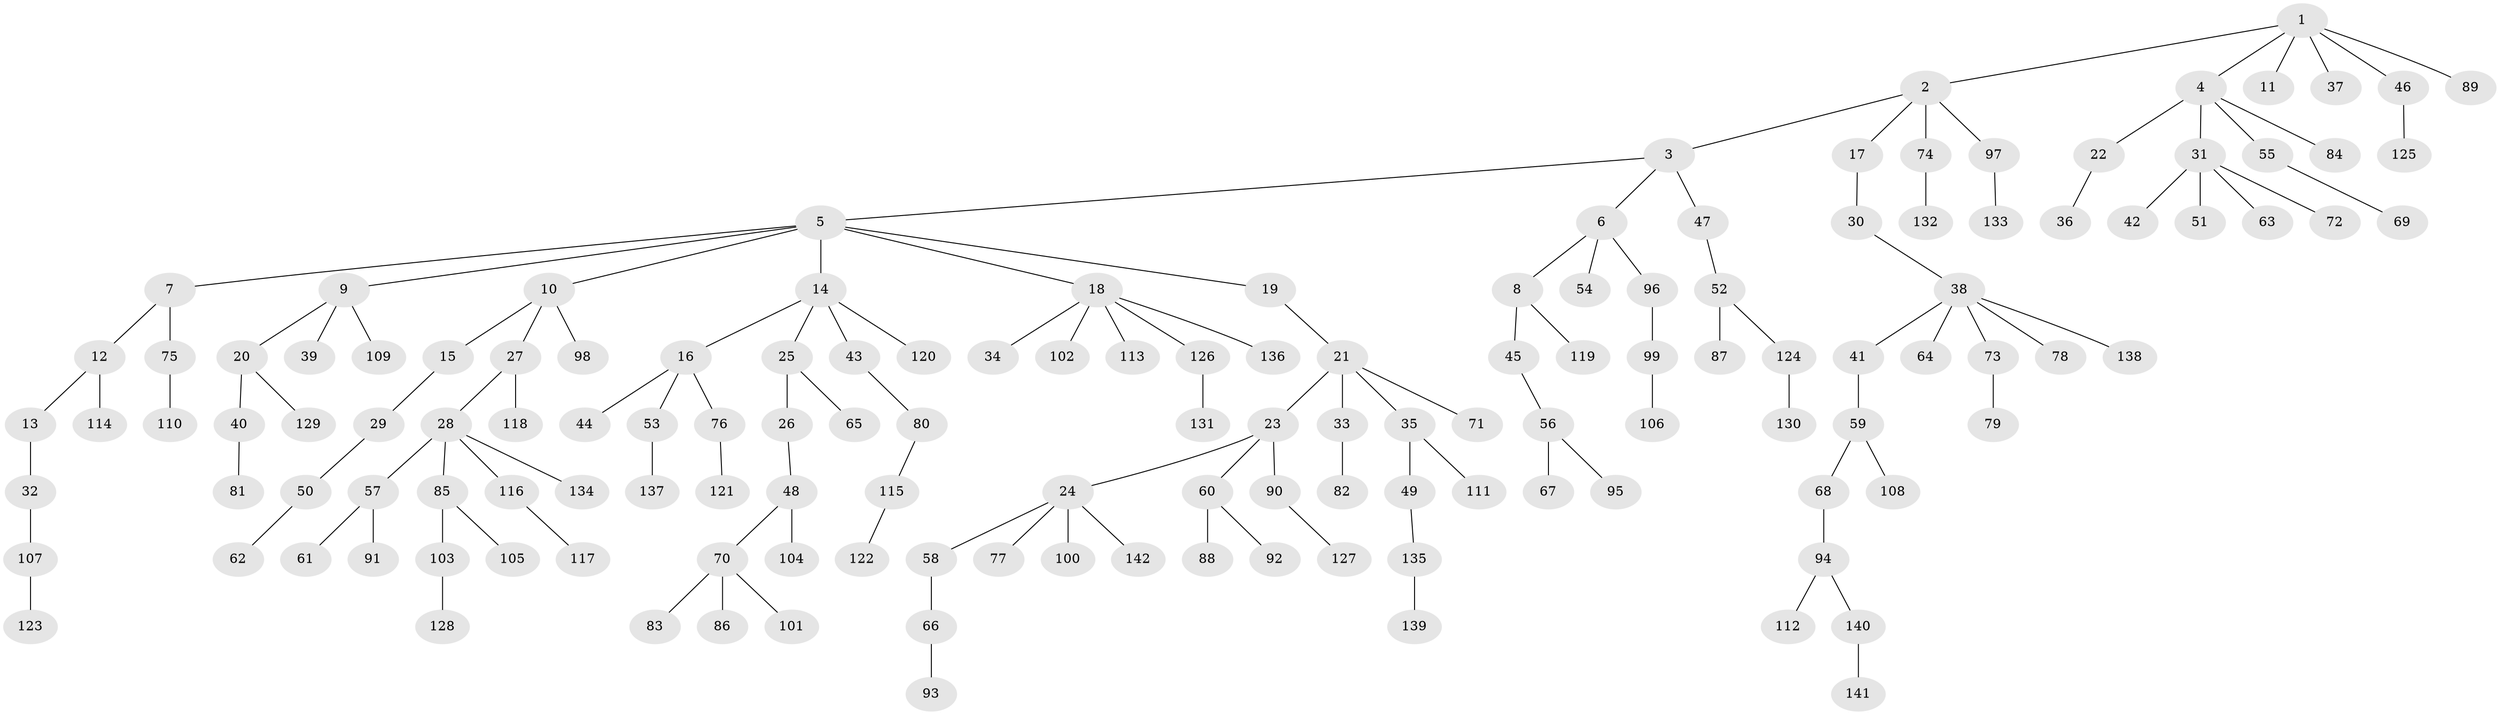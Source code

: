 // Generated by graph-tools (version 1.1) at 2025/50/03/09/25 03:50:25]
// undirected, 142 vertices, 141 edges
graph export_dot {
graph [start="1"]
  node [color=gray90,style=filled];
  1;
  2;
  3;
  4;
  5;
  6;
  7;
  8;
  9;
  10;
  11;
  12;
  13;
  14;
  15;
  16;
  17;
  18;
  19;
  20;
  21;
  22;
  23;
  24;
  25;
  26;
  27;
  28;
  29;
  30;
  31;
  32;
  33;
  34;
  35;
  36;
  37;
  38;
  39;
  40;
  41;
  42;
  43;
  44;
  45;
  46;
  47;
  48;
  49;
  50;
  51;
  52;
  53;
  54;
  55;
  56;
  57;
  58;
  59;
  60;
  61;
  62;
  63;
  64;
  65;
  66;
  67;
  68;
  69;
  70;
  71;
  72;
  73;
  74;
  75;
  76;
  77;
  78;
  79;
  80;
  81;
  82;
  83;
  84;
  85;
  86;
  87;
  88;
  89;
  90;
  91;
  92;
  93;
  94;
  95;
  96;
  97;
  98;
  99;
  100;
  101;
  102;
  103;
  104;
  105;
  106;
  107;
  108;
  109;
  110;
  111;
  112;
  113;
  114;
  115;
  116;
  117;
  118;
  119;
  120;
  121;
  122;
  123;
  124;
  125;
  126;
  127;
  128;
  129;
  130;
  131;
  132;
  133;
  134;
  135;
  136;
  137;
  138;
  139;
  140;
  141;
  142;
  1 -- 2;
  1 -- 4;
  1 -- 11;
  1 -- 37;
  1 -- 46;
  1 -- 89;
  2 -- 3;
  2 -- 17;
  2 -- 74;
  2 -- 97;
  3 -- 5;
  3 -- 6;
  3 -- 47;
  4 -- 22;
  4 -- 31;
  4 -- 55;
  4 -- 84;
  5 -- 7;
  5 -- 9;
  5 -- 10;
  5 -- 14;
  5 -- 18;
  5 -- 19;
  6 -- 8;
  6 -- 54;
  6 -- 96;
  7 -- 12;
  7 -- 75;
  8 -- 45;
  8 -- 119;
  9 -- 20;
  9 -- 39;
  9 -- 109;
  10 -- 15;
  10 -- 27;
  10 -- 98;
  12 -- 13;
  12 -- 114;
  13 -- 32;
  14 -- 16;
  14 -- 25;
  14 -- 43;
  14 -- 120;
  15 -- 29;
  16 -- 44;
  16 -- 53;
  16 -- 76;
  17 -- 30;
  18 -- 34;
  18 -- 102;
  18 -- 113;
  18 -- 126;
  18 -- 136;
  19 -- 21;
  20 -- 40;
  20 -- 129;
  21 -- 23;
  21 -- 33;
  21 -- 35;
  21 -- 71;
  22 -- 36;
  23 -- 24;
  23 -- 60;
  23 -- 90;
  24 -- 58;
  24 -- 77;
  24 -- 100;
  24 -- 142;
  25 -- 26;
  25 -- 65;
  26 -- 48;
  27 -- 28;
  27 -- 118;
  28 -- 57;
  28 -- 85;
  28 -- 116;
  28 -- 134;
  29 -- 50;
  30 -- 38;
  31 -- 42;
  31 -- 51;
  31 -- 63;
  31 -- 72;
  32 -- 107;
  33 -- 82;
  35 -- 49;
  35 -- 111;
  38 -- 41;
  38 -- 64;
  38 -- 73;
  38 -- 78;
  38 -- 138;
  40 -- 81;
  41 -- 59;
  43 -- 80;
  45 -- 56;
  46 -- 125;
  47 -- 52;
  48 -- 70;
  48 -- 104;
  49 -- 135;
  50 -- 62;
  52 -- 87;
  52 -- 124;
  53 -- 137;
  55 -- 69;
  56 -- 67;
  56 -- 95;
  57 -- 61;
  57 -- 91;
  58 -- 66;
  59 -- 68;
  59 -- 108;
  60 -- 88;
  60 -- 92;
  66 -- 93;
  68 -- 94;
  70 -- 83;
  70 -- 86;
  70 -- 101;
  73 -- 79;
  74 -- 132;
  75 -- 110;
  76 -- 121;
  80 -- 115;
  85 -- 103;
  85 -- 105;
  90 -- 127;
  94 -- 112;
  94 -- 140;
  96 -- 99;
  97 -- 133;
  99 -- 106;
  103 -- 128;
  107 -- 123;
  115 -- 122;
  116 -- 117;
  124 -- 130;
  126 -- 131;
  135 -- 139;
  140 -- 141;
}
